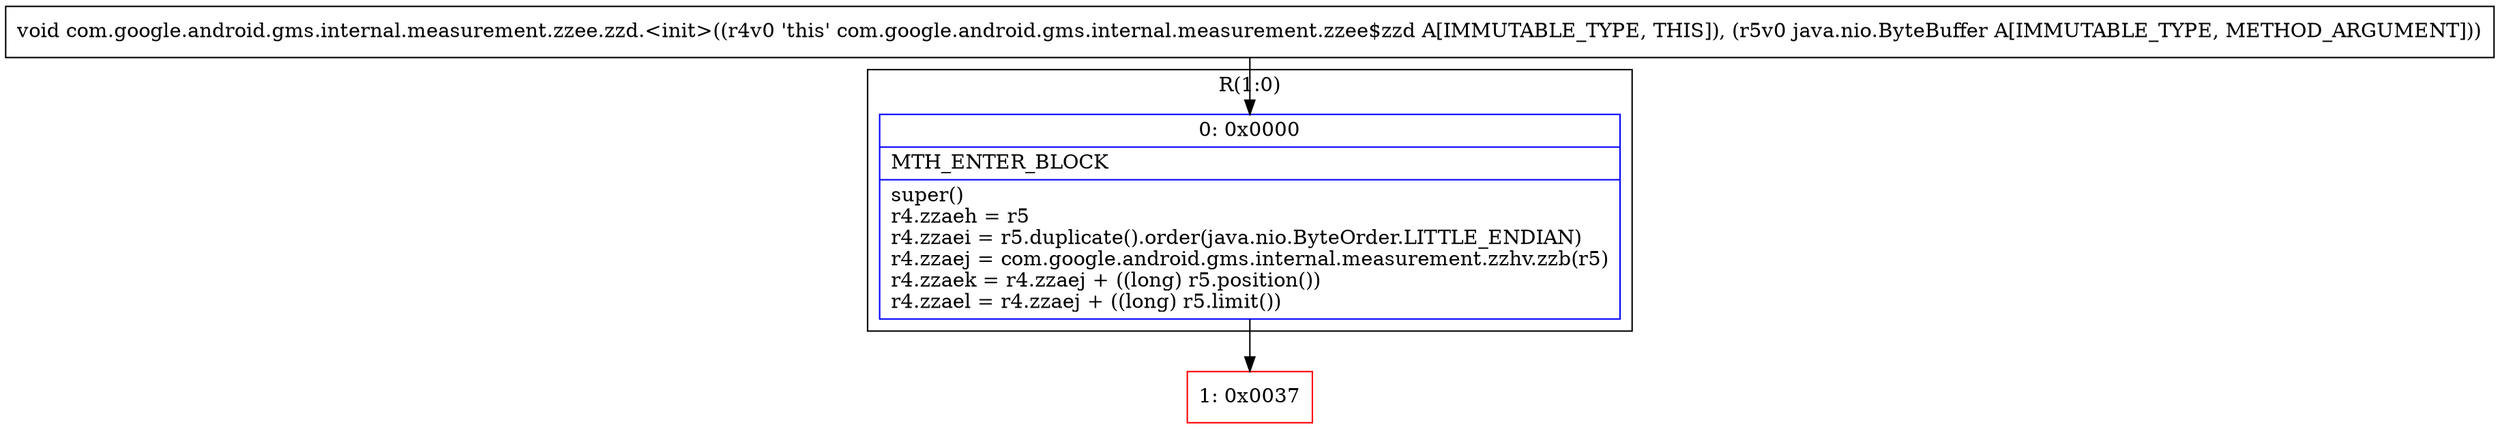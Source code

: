 digraph "CFG forcom.google.android.gms.internal.measurement.zzee.zzd.\<init\>(Ljava\/nio\/ByteBuffer;)V" {
subgraph cluster_Region_1211524867 {
label = "R(1:0)";
node [shape=record,color=blue];
Node_0 [shape=record,label="{0\:\ 0x0000|MTH_ENTER_BLOCK\l|super()\lr4.zzaeh = r5\lr4.zzaei = r5.duplicate().order(java.nio.ByteOrder.LITTLE_ENDIAN)\lr4.zzaej = com.google.android.gms.internal.measurement.zzhv.zzb(r5)\lr4.zzaek = r4.zzaej + ((long) r5.position())\lr4.zzael = r4.zzaej + ((long) r5.limit())\l}"];
}
Node_1 [shape=record,color=red,label="{1\:\ 0x0037}"];
MethodNode[shape=record,label="{void com.google.android.gms.internal.measurement.zzee.zzd.\<init\>((r4v0 'this' com.google.android.gms.internal.measurement.zzee$zzd A[IMMUTABLE_TYPE, THIS]), (r5v0 java.nio.ByteBuffer A[IMMUTABLE_TYPE, METHOD_ARGUMENT])) }"];
MethodNode -> Node_0;
Node_0 -> Node_1;
}


